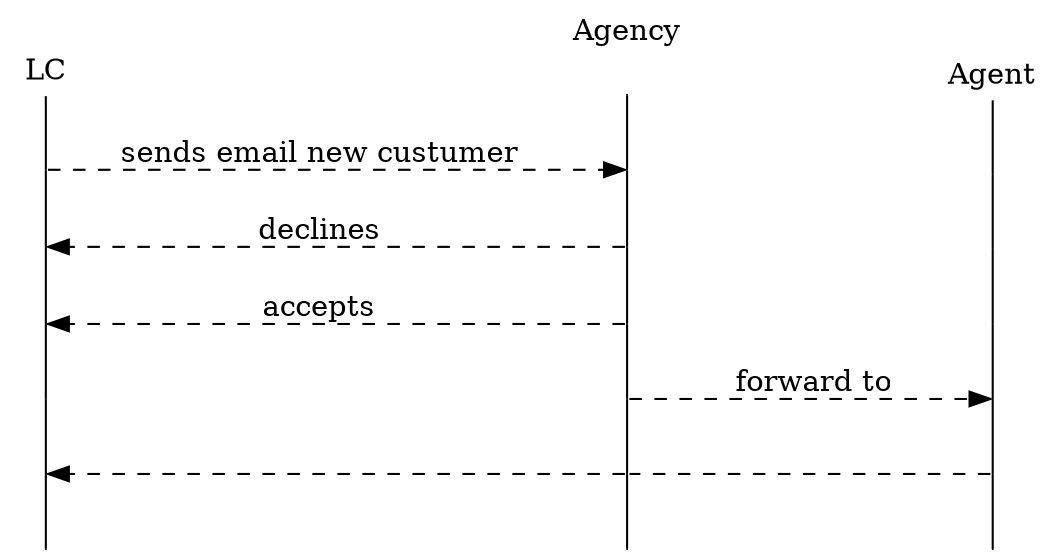 digraph G {
  rankdir="LR"
  node [shape="point", width=0, height=0];
  edge [arrowhead="none", style="dashed"]

  {
    rank="same";
    edge[style="solided"]
    LC[shape="plaintext"]
    LC -> step00 -> step01 -> step02 -> step03 -> step04 -> step05;
  }

  {
    rank="same"
    edge[style="solided"];
    Agency[shape="plaintext"]
    Animal -> step10 -> step11 -> step12 -> step13 -> step14 -> step15
  }

  {
    rank="same"
    edge[style="solided"];
    Agent[shape="plaintext"]
    Agent -> step20 -> step21 -> step22 -> step23 -> step24 -> step25;
  }

  step00 -> step10 [label="sends email new custumer", arrowhead="normal"];
    step11 -> step01 [label="declines", arrowhead="normal"];
    step12 -> step02 [label="accepts", arrowhead="normal"];
    step13 -> step23 [label="forward to", arrowhead="normal"];
    step24 -> step14;
    step14 -> step04 [arrowhead="normal"];
}
